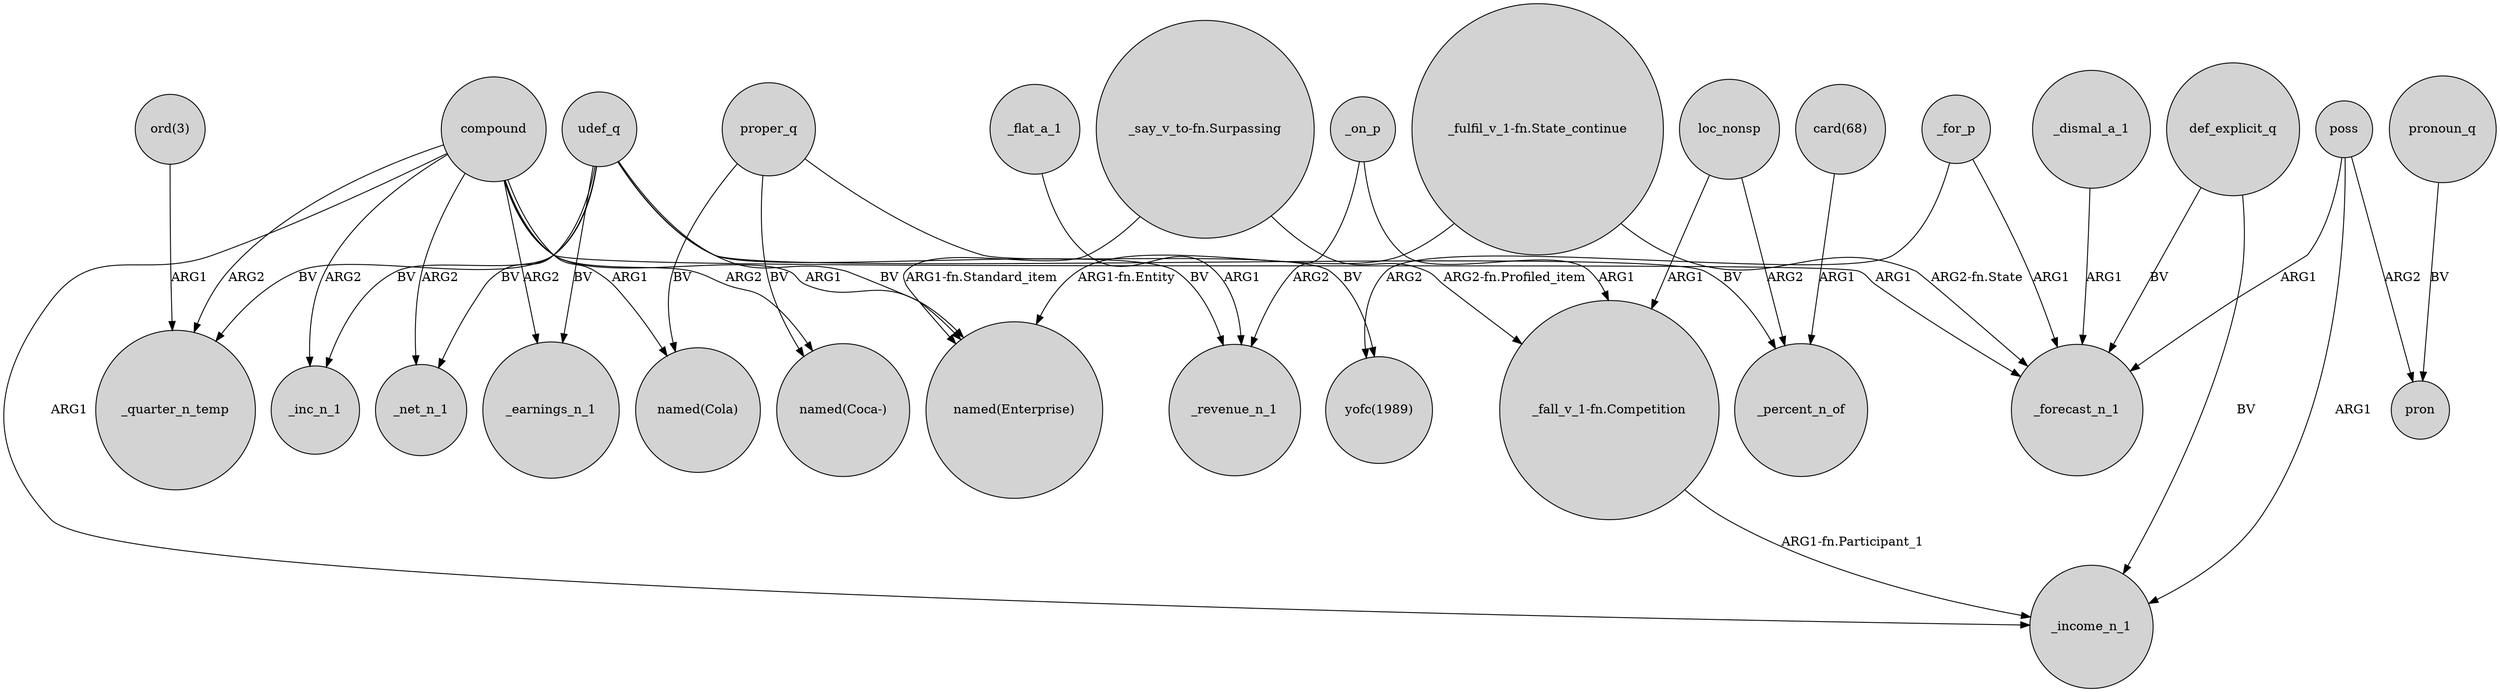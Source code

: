 digraph {
	node [shape=circle style=filled]
	compound -> "named(Enterprise)" [label=ARG1]
	compound -> _net_n_1 [label=ARG2]
	"ord(3)" -> _quarter_n_temp [label=ARG1]
	loc_nonsp -> "_fall_v_1-fn.Competition" [label=ARG1]
	_on_p -> _revenue_n_1 [label=ARG2]
	"_fall_v_1-fn.Competition" -> _income_n_1 [label="ARG1-fn.Participant_1"]
	_dismal_a_1 -> _forecast_n_1 [label=ARG1]
	_on_p -> "_fall_v_1-fn.Competition" [label=ARG1]
	udef_q -> _revenue_n_1 [label=BV]
	compound -> _earnings_n_1 [label=ARG2]
	pronoun_q -> pron [label=BV]
	udef_q -> _inc_n_1 [label=BV]
	poss -> pron [label=ARG2]
	def_explicit_q -> _income_n_1 [label=BV]
	compound -> "named(Cola)" [label=ARG1]
	compound -> _inc_n_1 [label=ARG2]
	compound -> _income_n_1 [label=ARG1]
	compound -> _quarter_n_temp [label=ARG2]
	compound -> "named(Coca-)" [label=ARG2]
	udef_q -> _earnings_n_1 [label=BV]
	udef_q -> _percent_n_of [label=BV]
	"_fulfil_v_1-fn.State_continue" -> _forecast_n_1 [label="ARG2-fn.State"]
	_for_p -> "yofc(1989)" [label=ARG2]
	poss -> _income_n_1 [label=ARG1]
	udef_q -> _net_n_1 [label=BV]
	_for_p -> _forecast_n_1 [label=ARG1]
	compound -> _forecast_n_1 [label=ARG1]
	_flat_a_1 -> _revenue_n_1 [label=ARG1]
	proper_q -> "yofc(1989)" [label=BV]
	def_explicit_q -> _forecast_n_1 [label=BV]
	poss -> _forecast_n_1 [label=ARG1]
	proper_q -> "named(Cola)" [label=BV]
	udef_q -> _quarter_n_temp [label=BV]
	"_fulfil_v_1-fn.State_continue" -> "named(Enterprise)" [label="ARG1-fn.Entity"]
	udef_q -> "named(Enterprise)" [label=BV]
	"_say_v_to-fn.Surpassing" -> "_fall_v_1-fn.Competition" [label="ARG2-fn.Profiled_item"]
	"_say_v_to-fn.Surpassing" -> "named(Enterprise)" [label="ARG1-fn.Standard_item"]
	proper_q -> "named(Coca-)" [label=BV]
	loc_nonsp -> _percent_n_of [label=ARG2]
	"card(68)" -> _percent_n_of [label=ARG1]
}
